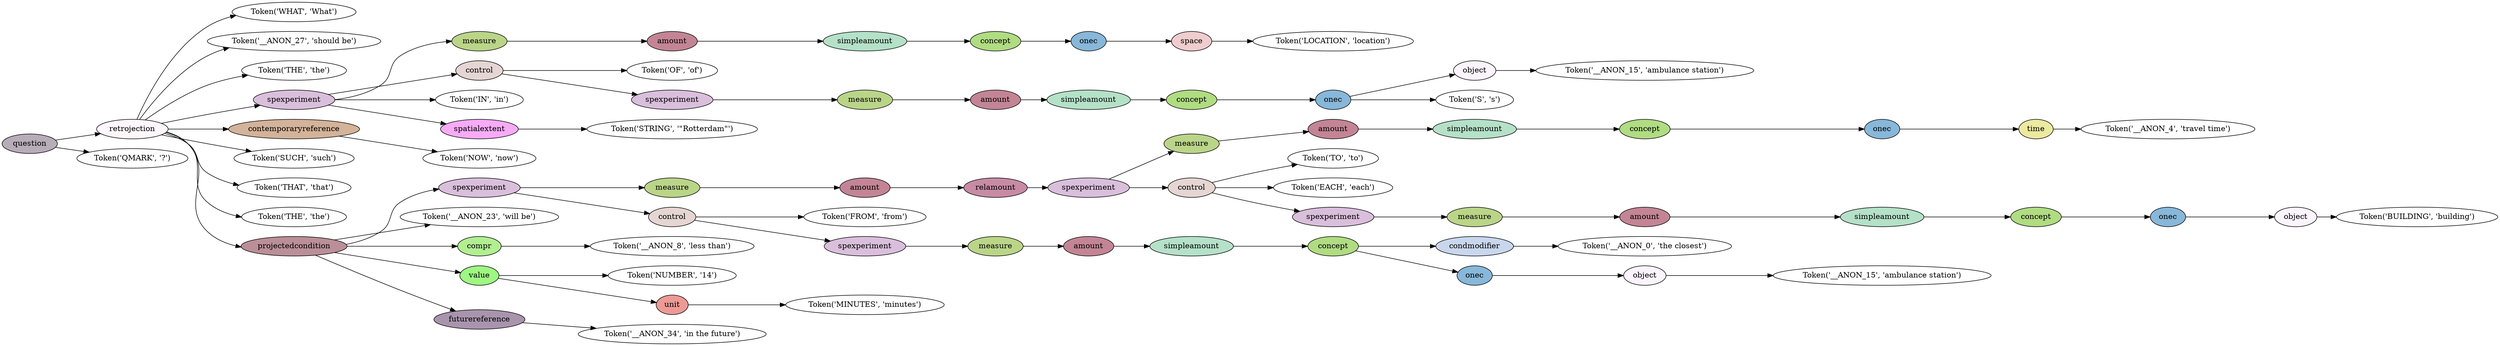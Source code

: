 digraph G {
rankdir=LR;
0 [label="Token('WHAT', 'What')"];
1 [label="Token('__ANON_27', 'should be')"];
2 [label="Token('THE', 'the')"];
3 [label="Token('LOCATION', 'location')"];
4 [fillcolor="#efcdce", label=space, style=filled];
4 -> 3;
5 [fillcolor="#87b7d9", label=onec, style=filled];
5 -> 4;
6 [fillcolor="#b0dc82", label=concept, style=filled];
6 -> 5;
7 [fillcolor="#b4e1c8", label=simpleamount, style=filled];
7 -> 6;
8 [fillcolor="#c38595", label=amount, style=filled];
8 -> 7;
9 [fillcolor="#bad588", label=measure, style=filled];
9 -> 8;
10 [label="Token('OF', 'of')"];
11 [label="Token('__ANON_15', 'ambulance station')"];
12 [fillcolor="#fbf4fd", label=object, style=filled];
12 -> 11;
13 [label="Token('S', 's')"];
14 [fillcolor="#87b7d9", label=onec, style=filled];
14 -> 12;
14 -> 13;
15 [fillcolor="#b0dc82", label=concept, style=filled];
15 -> 14;
16 [fillcolor="#b4e1c8", label=simpleamount, style=filled];
16 -> 15;
17 [fillcolor="#c38595", label=amount, style=filled];
17 -> 16;
18 [fillcolor="#bad588", label=measure, style=filled];
18 -> 17;
19 [fillcolor="#dabfdc", label=spexperiment, style=filled];
19 -> 18;
20 [fillcolor="#e5d5d3", label=control, style=filled];
20 -> 10;
20 -> 19;
21 [label="Token('IN', 'in')"];
22 [label="Token('STRING', '\"Rotterdam\"')"];
23 [fillcolor="#f7abf6", label=spatialextent, style=filled];
23 -> 22;
24 [fillcolor="#dabfdc", label=spexperiment, style=filled];
24 -> 9;
24 -> 20;
24 -> 21;
24 -> 23;
25 [label="Token('NOW', 'now')"];
26 [fillcolor="#d3b39a", label=contemporaryreference, style=filled];
26 -> 25;
27 [label="Token('SUCH', 'such')"];
28 [label="Token('THAT', 'that')"];
29 [label="Token('THE', 'the')"];
30 [label="Token('__ANON_4', 'travel time')"];
31 [fillcolor="#ece9a0", label=time, style=filled];
31 -> 30;
32 [fillcolor="#87b7d9", label=onec, style=filled];
32 -> 31;
33 [fillcolor="#b0dc82", label=concept, style=filled];
33 -> 32;
34 [fillcolor="#b4e1c8", label=simpleamount, style=filled];
34 -> 33;
35 [fillcolor="#c38595", label=amount, style=filled];
35 -> 34;
36 [fillcolor="#bad588", label=measure, style=filled];
36 -> 35;
37 [label="Token('TO', 'to')"];
38 [label="Token('EACH', 'each')"];
39 [label="Token('BUILDING', 'building')"];
40 [fillcolor="#fbf4fd", label=object, style=filled];
40 -> 39;
41 [fillcolor="#87b7d9", label=onec, style=filled];
41 -> 40;
42 [fillcolor="#b0dc82", label=concept, style=filled];
42 -> 41;
43 [fillcolor="#b4e1c8", label=simpleamount, style=filled];
43 -> 42;
44 [fillcolor="#c38595", label=amount, style=filled];
44 -> 43;
45 [fillcolor="#bad588", label=measure, style=filled];
45 -> 44;
46 [fillcolor="#dabfdc", label=spexperiment, style=filled];
46 -> 45;
47 [fillcolor="#e5d5d3", label=control, style=filled];
47 -> 37;
47 -> 38;
47 -> 46;
48 [fillcolor="#dabfdc", label=spexperiment, style=filled];
48 -> 36;
48 -> 47;
49 [fillcolor="#c78ba4", label=relamount, style=filled];
49 -> 48;
50 [fillcolor="#c38595", label=amount, style=filled];
50 -> 49;
51 [fillcolor="#bad588", label=measure, style=filled];
51 -> 50;
52 [label="Token('FROM', 'from')"];
53 [label="Token('__ANON_0', 'the closest')"];
54 [fillcolor="#c9d7ed", label=condmodifier, style=filled];
54 -> 53;
55 [label="Token('__ANON_15', 'ambulance station')"];
56 [fillcolor="#fbf4fd", label=object, style=filled];
56 -> 55;
57 [fillcolor="#87b7d9", label=onec, style=filled];
57 -> 56;
58 [fillcolor="#b0dc82", label=concept, style=filled];
58 -> 54;
58 -> 57;
59 [fillcolor="#b4e1c8", label=simpleamount, style=filled];
59 -> 58;
60 [fillcolor="#c38595", label=amount, style=filled];
60 -> 59;
61 [fillcolor="#bad588", label=measure, style=filled];
61 -> 60;
62 [fillcolor="#dabfdc", label=spexperiment, style=filled];
62 -> 61;
63 [fillcolor="#e5d5d3", label=control, style=filled];
63 -> 52;
63 -> 62;
64 [fillcolor="#dabfdc", label=spexperiment, style=filled];
64 -> 51;
64 -> 63;
65 [label="Token('__ANON_23', 'will be')"];
66 [label="Token('__ANON_8', 'less than')"];
67 [fillcolor="#b2ee92", label=compr, style=filled];
67 -> 66;
68 [label="Token('NUMBER', '14')"];
69 [label="Token('MINUTES', 'minutes')"];
70 [fillcolor="#ed9a96", label=unit, style=filled];
70 -> 69;
71 [fillcolor="#9ff783", label=value, style=filled];
71 -> 68;
71 -> 70;
72 [label="Token('__ANON_34', 'in the future')"];
73 [fillcolor="#a994ad", label=futurereference, style=filled];
73 -> 72;
74 [fillcolor="#ba8f98", label=projectedcondition, style=filled];
74 -> 64;
74 -> 65;
74 -> 67;
74 -> 71;
74 -> 73;
75 [fillcolor="#fef6fa", label=retrojection, style=filled];
75 -> 0;
75 -> 1;
75 -> 2;
75 -> 24;
75 -> 26;
75 -> 27;
75 -> 28;
75 -> 29;
75 -> 74;
76 [label="Token('QMARK', '?')"];
77 [fillcolor="#b7adb8", label=question, style=filled];
77 -> 75;
77 -> 76;
}
